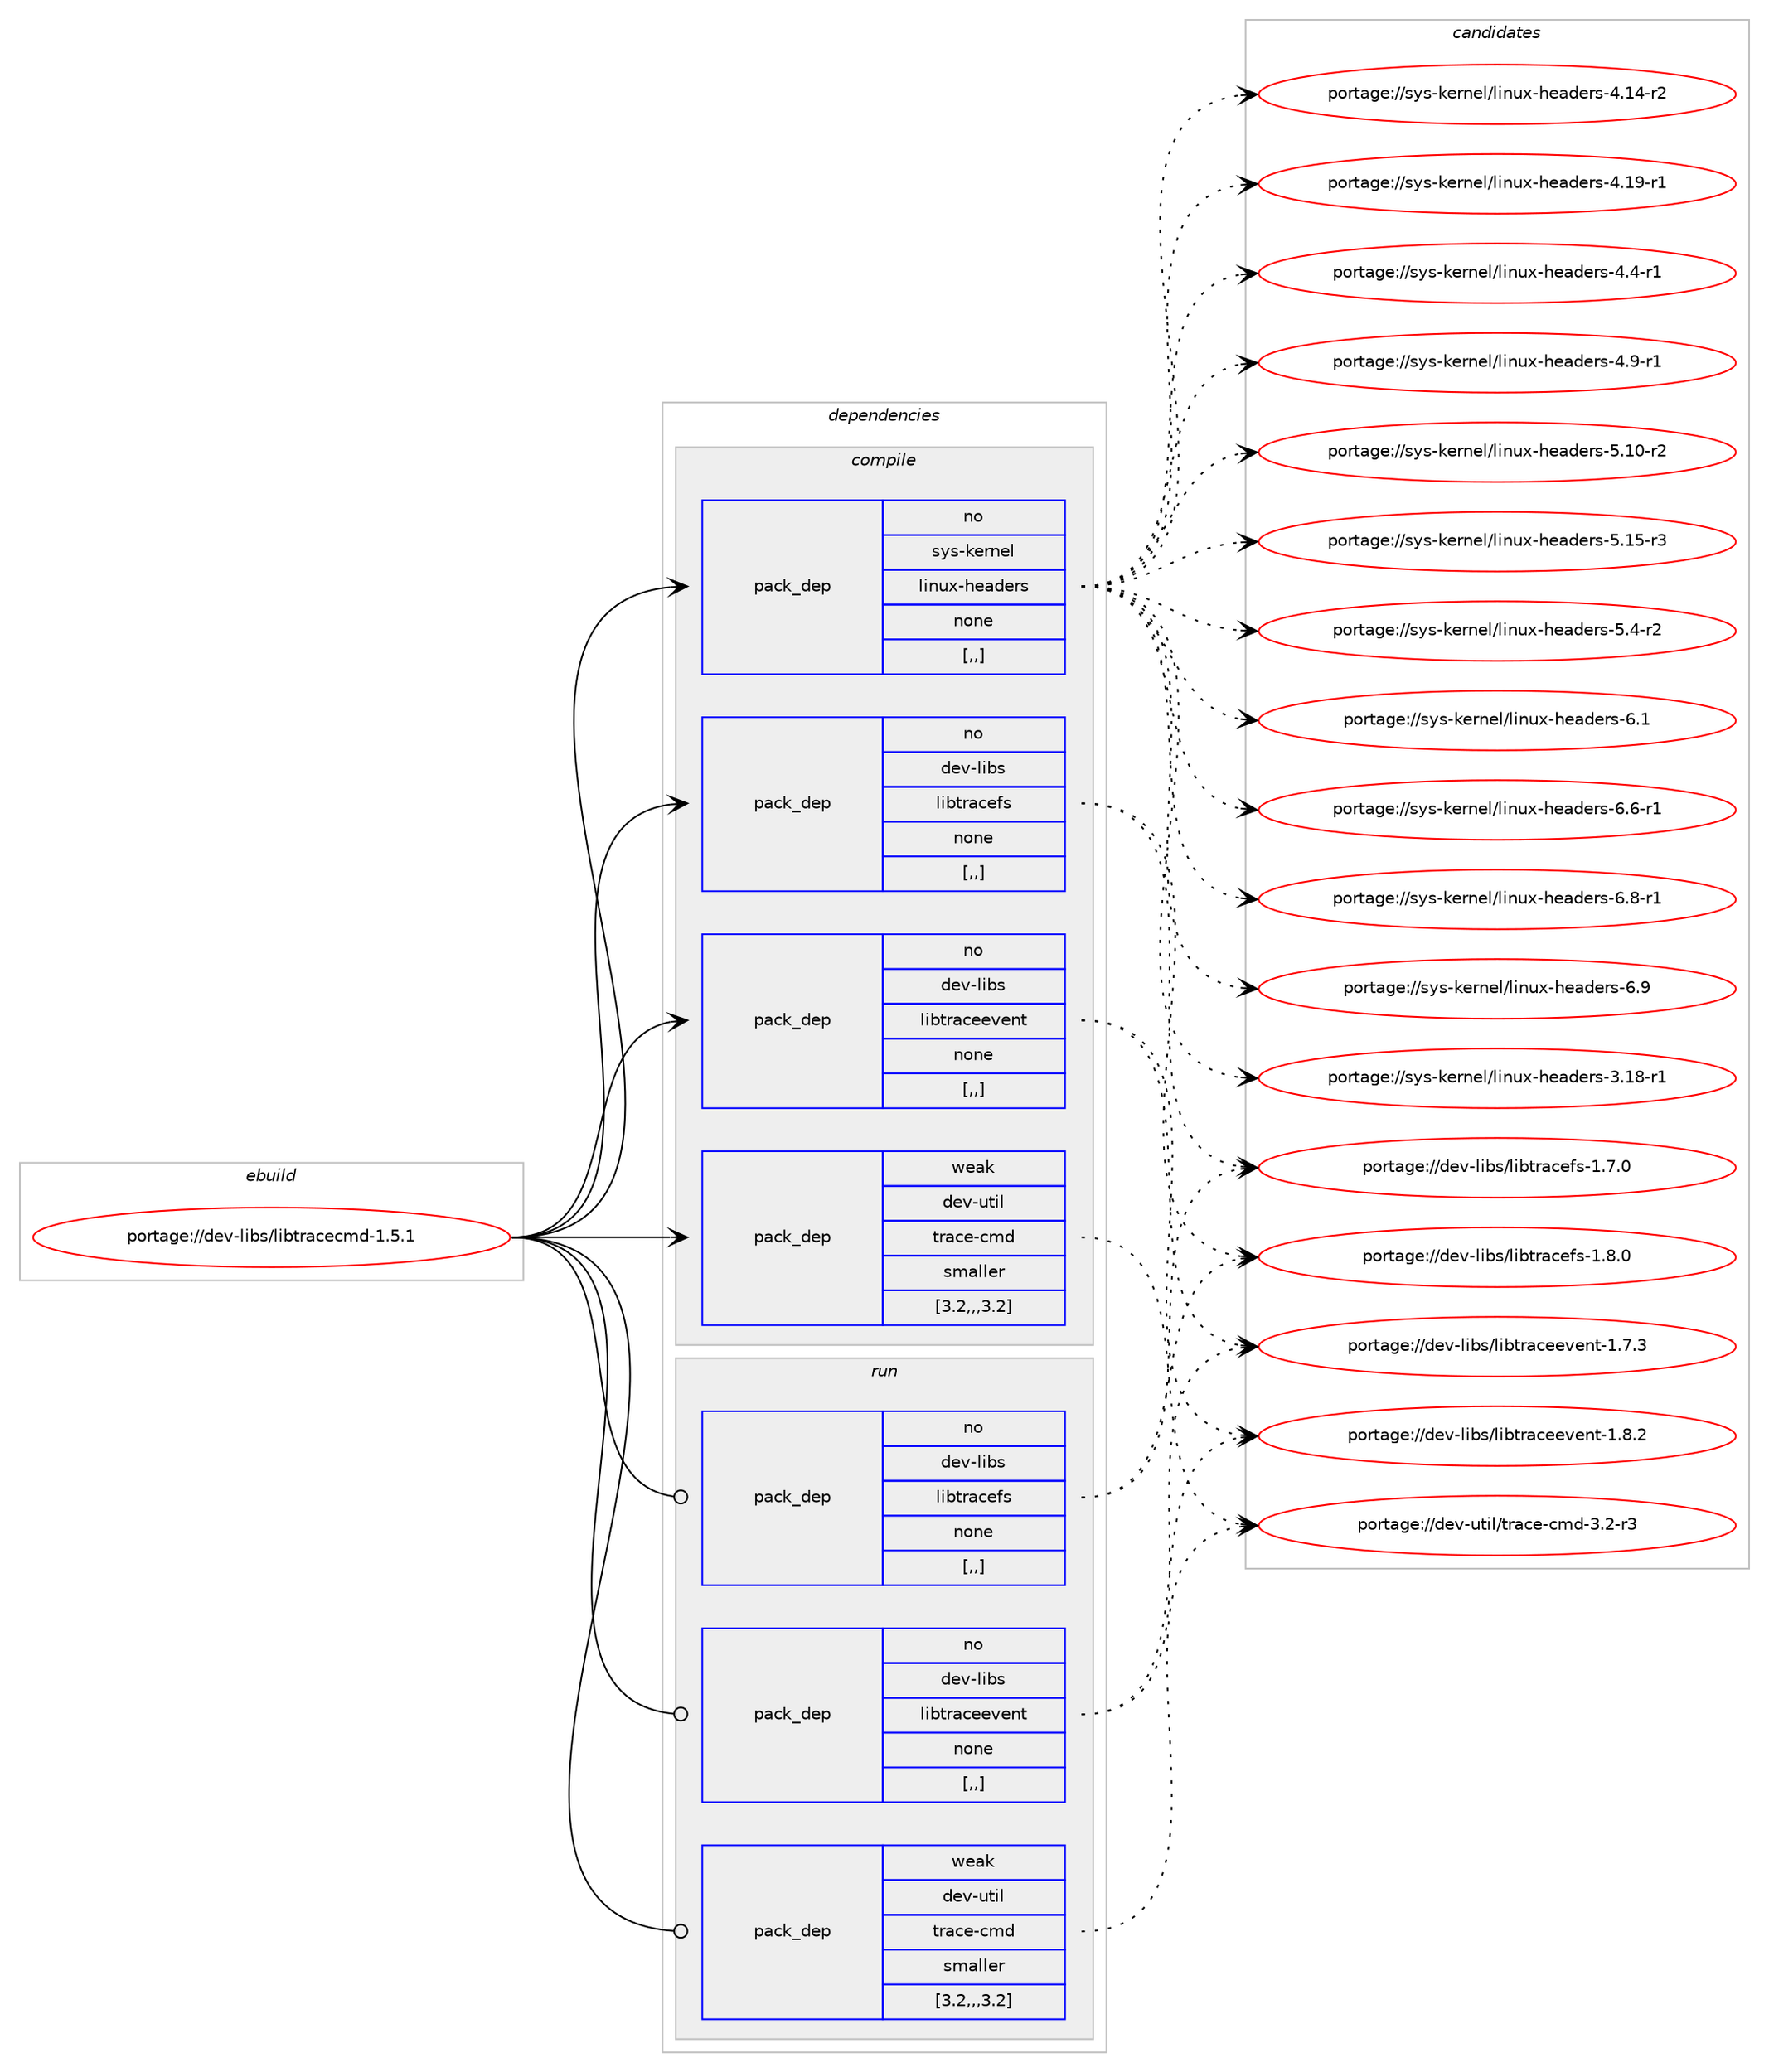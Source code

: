 digraph prolog {

# *************
# Graph options
# *************

newrank=true;
concentrate=true;
compound=true;
graph [rankdir=LR,fontname=Helvetica,fontsize=10,ranksep=1.5];#, ranksep=2.5, nodesep=0.2];
edge  [arrowhead=vee];
node  [fontname=Helvetica,fontsize=10];

# **********
# The ebuild
# **********

subgraph cluster_leftcol {
color=gray;
rank=same;
label=<<i>ebuild</i>>;
id [label="portage://dev-libs/libtracecmd-1.5.1", color=red, width=4, href="../dev-libs/libtracecmd-1.5.1.svg"];
}

# ****************
# The dependencies
# ****************

subgraph cluster_midcol {
color=gray;
label=<<i>dependencies</i>>;
subgraph cluster_compile {
fillcolor="#eeeeee";
style=filled;
label=<<i>compile</i>>;
subgraph pack80961 {
dependency108675 [label=<<TABLE BORDER="0" CELLBORDER="1" CELLSPACING="0" CELLPADDING="4" WIDTH="220"><TR><TD ROWSPAN="6" CELLPADDING="30">pack_dep</TD></TR><TR><TD WIDTH="110">no</TD></TR><TR><TD>dev-libs</TD></TR><TR><TD>libtraceevent</TD></TR><TR><TD>none</TD></TR><TR><TD>[,,]</TD></TR></TABLE>>, shape=none, color=blue];
}
id:e -> dependency108675:w [weight=20,style="solid",arrowhead="vee"];
subgraph pack80962 {
dependency108676 [label=<<TABLE BORDER="0" CELLBORDER="1" CELLSPACING="0" CELLPADDING="4" WIDTH="220"><TR><TD ROWSPAN="6" CELLPADDING="30">pack_dep</TD></TR><TR><TD WIDTH="110">no</TD></TR><TR><TD>dev-libs</TD></TR><TR><TD>libtracefs</TD></TR><TR><TD>none</TD></TR><TR><TD>[,,]</TD></TR></TABLE>>, shape=none, color=blue];
}
id:e -> dependency108676:w [weight=20,style="solid",arrowhead="vee"];
subgraph pack80963 {
dependency108677 [label=<<TABLE BORDER="0" CELLBORDER="1" CELLSPACING="0" CELLPADDING="4" WIDTH="220"><TR><TD ROWSPAN="6" CELLPADDING="30">pack_dep</TD></TR><TR><TD WIDTH="110">no</TD></TR><TR><TD>sys-kernel</TD></TR><TR><TD>linux-headers</TD></TR><TR><TD>none</TD></TR><TR><TD>[,,]</TD></TR></TABLE>>, shape=none, color=blue];
}
id:e -> dependency108677:w [weight=20,style="solid",arrowhead="vee"];
subgraph pack80964 {
dependency108678 [label=<<TABLE BORDER="0" CELLBORDER="1" CELLSPACING="0" CELLPADDING="4" WIDTH="220"><TR><TD ROWSPAN="6" CELLPADDING="30">pack_dep</TD></TR><TR><TD WIDTH="110">weak</TD></TR><TR><TD>dev-util</TD></TR><TR><TD>trace-cmd</TD></TR><TR><TD>smaller</TD></TR><TR><TD>[3.2,,,3.2]</TD></TR></TABLE>>, shape=none, color=blue];
}
id:e -> dependency108678:w [weight=20,style="solid",arrowhead="vee"];
}
subgraph cluster_compileandrun {
fillcolor="#eeeeee";
style=filled;
label=<<i>compile and run</i>>;
}
subgraph cluster_run {
fillcolor="#eeeeee";
style=filled;
label=<<i>run</i>>;
subgraph pack80965 {
dependency108679 [label=<<TABLE BORDER="0" CELLBORDER="1" CELLSPACING="0" CELLPADDING="4" WIDTH="220"><TR><TD ROWSPAN="6" CELLPADDING="30">pack_dep</TD></TR><TR><TD WIDTH="110">no</TD></TR><TR><TD>dev-libs</TD></TR><TR><TD>libtraceevent</TD></TR><TR><TD>none</TD></TR><TR><TD>[,,]</TD></TR></TABLE>>, shape=none, color=blue];
}
id:e -> dependency108679:w [weight=20,style="solid",arrowhead="odot"];
subgraph pack80966 {
dependency108680 [label=<<TABLE BORDER="0" CELLBORDER="1" CELLSPACING="0" CELLPADDING="4" WIDTH="220"><TR><TD ROWSPAN="6" CELLPADDING="30">pack_dep</TD></TR><TR><TD WIDTH="110">no</TD></TR><TR><TD>dev-libs</TD></TR><TR><TD>libtracefs</TD></TR><TR><TD>none</TD></TR><TR><TD>[,,]</TD></TR></TABLE>>, shape=none, color=blue];
}
id:e -> dependency108680:w [weight=20,style="solid",arrowhead="odot"];
subgraph pack80967 {
dependency108681 [label=<<TABLE BORDER="0" CELLBORDER="1" CELLSPACING="0" CELLPADDING="4" WIDTH="220"><TR><TD ROWSPAN="6" CELLPADDING="30">pack_dep</TD></TR><TR><TD WIDTH="110">weak</TD></TR><TR><TD>dev-util</TD></TR><TR><TD>trace-cmd</TD></TR><TR><TD>smaller</TD></TR><TR><TD>[3.2,,,3.2]</TD></TR></TABLE>>, shape=none, color=blue];
}
id:e -> dependency108681:w [weight=20,style="solid",arrowhead="odot"];
}
}

# **************
# The candidates
# **************

subgraph cluster_choices {
rank=same;
color=gray;
label=<<i>candidates</i>>;

subgraph choice80961 {
color=black;
nodesep=1;
choice100101118451081059811547108105981161149799101101118101110116454946554651 [label="portage://dev-libs/libtraceevent-1.7.3", color=red, width=4,href="../dev-libs/libtraceevent-1.7.3.svg"];
choice100101118451081059811547108105981161149799101101118101110116454946564650 [label="portage://dev-libs/libtraceevent-1.8.2", color=red, width=4,href="../dev-libs/libtraceevent-1.8.2.svg"];
dependency108675:e -> choice100101118451081059811547108105981161149799101101118101110116454946554651:w [style=dotted,weight="100"];
dependency108675:e -> choice100101118451081059811547108105981161149799101101118101110116454946564650:w [style=dotted,weight="100"];
}
subgraph choice80962 {
color=black;
nodesep=1;
choice100101118451081059811547108105981161149799101102115454946554648 [label="portage://dev-libs/libtracefs-1.7.0", color=red, width=4,href="../dev-libs/libtracefs-1.7.0.svg"];
choice100101118451081059811547108105981161149799101102115454946564648 [label="portage://dev-libs/libtracefs-1.8.0", color=red, width=4,href="../dev-libs/libtracefs-1.8.0.svg"];
dependency108676:e -> choice100101118451081059811547108105981161149799101102115454946554648:w [style=dotted,weight="100"];
dependency108676:e -> choice100101118451081059811547108105981161149799101102115454946564648:w [style=dotted,weight="100"];
}
subgraph choice80963 {
color=black;
nodesep=1;
choice1151211154510710111411010110847108105110117120451041019710010111411545514649564511449 [label="portage://sys-kernel/linux-headers-3.18-r1", color=red, width=4,href="../sys-kernel/linux-headers-3.18-r1.svg"];
choice1151211154510710111411010110847108105110117120451041019710010111411545524649524511450 [label="portage://sys-kernel/linux-headers-4.14-r2", color=red, width=4,href="../sys-kernel/linux-headers-4.14-r2.svg"];
choice1151211154510710111411010110847108105110117120451041019710010111411545524649574511449 [label="portage://sys-kernel/linux-headers-4.19-r1", color=red, width=4,href="../sys-kernel/linux-headers-4.19-r1.svg"];
choice11512111545107101114110101108471081051101171204510410197100101114115455246524511449 [label="portage://sys-kernel/linux-headers-4.4-r1", color=red, width=4,href="../sys-kernel/linux-headers-4.4-r1.svg"];
choice11512111545107101114110101108471081051101171204510410197100101114115455246574511449 [label="portage://sys-kernel/linux-headers-4.9-r1", color=red, width=4,href="../sys-kernel/linux-headers-4.9-r1.svg"];
choice1151211154510710111411010110847108105110117120451041019710010111411545534649484511450 [label="portage://sys-kernel/linux-headers-5.10-r2", color=red, width=4,href="../sys-kernel/linux-headers-5.10-r2.svg"];
choice1151211154510710111411010110847108105110117120451041019710010111411545534649534511451 [label="portage://sys-kernel/linux-headers-5.15-r3", color=red, width=4,href="../sys-kernel/linux-headers-5.15-r3.svg"];
choice11512111545107101114110101108471081051101171204510410197100101114115455346524511450 [label="portage://sys-kernel/linux-headers-5.4-r2", color=red, width=4,href="../sys-kernel/linux-headers-5.4-r2.svg"];
choice1151211154510710111411010110847108105110117120451041019710010111411545544649 [label="portage://sys-kernel/linux-headers-6.1", color=red, width=4,href="../sys-kernel/linux-headers-6.1.svg"];
choice11512111545107101114110101108471081051101171204510410197100101114115455446544511449 [label="portage://sys-kernel/linux-headers-6.6-r1", color=red, width=4,href="../sys-kernel/linux-headers-6.6-r1.svg"];
choice11512111545107101114110101108471081051101171204510410197100101114115455446564511449 [label="portage://sys-kernel/linux-headers-6.8-r1", color=red, width=4,href="../sys-kernel/linux-headers-6.8-r1.svg"];
choice1151211154510710111411010110847108105110117120451041019710010111411545544657 [label="portage://sys-kernel/linux-headers-6.9", color=red, width=4,href="../sys-kernel/linux-headers-6.9.svg"];
dependency108677:e -> choice1151211154510710111411010110847108105110117120451041019710010111411545514649564511449:w [style=dotted,weight="100"];
dependency108677:e -> choice1151211154510710111411010110847108105110117120451041019710010111411545524649524511450:w [style=dotted,weight="100"];
dependency108677:e -> choice1151211154510710111411010110847108105110117120451041019710010111411545524649574511449:w [style=dotted,weight="100"];
dependency108677:e -> choice11512111545107101114110101108471081051101171204510410197100101114115455246524511449:w [style=dotted,weight="100"];
dependency108677:e -> choice11512111545107101114110101108471081051101171204510410197100101114115455246574511449:w [style=dotted,weight="100"];
dependency108677:e -> choice1151211154510710111411010110847108105110117120451041019710010111411545534649484511450:w [style=dotted,weight="100"];
dependency108677:e -> choice1151211154510710111411010110847108105110117120451041019710010111411545534649534511451:w [style=dotted,weight="100"];
dependency108677:e -> choice11512111545107101114110101108471081051101171204510410197100101114115455346524511450:w [style=dotted,weight="100"];
dependency108677:e -> choice1151211154510710111411010110847108105110117120451041019710010111411545544649:w [style=dotted,weight="100"];
dependency108677:e -> choice11512111545107101114110101108471081051101171204510410197100101114115455446544511449:w [style=dotted,weight="100"];
dependency108677:e -> choice11512111545107101114110101108471081051101171204510410197100101114115455446564511449:w [style=dotted,weight="100"];
dependency108677:e -> choice1151211154510710111411010110847108105110117120451041019710010111411545544657:w [style=dotted,weight="100"];
}
subgraph choice80964 {
color=black;
nodesep=1;
choice100101118451171161051084711611497991014599109100455146504511451 [label="portage://dev-util/trace-cmd-3.2-r3", color=red, width=4,href="../dev-util/trace-cmd-3.2-r3.svg"];
dependency108678:e -> choice100101118451171161051084711611497991014599109100455146504511451:w [style=dotted,weight="100"];
}
subgraph choice80965 {
color=black;
nodesep=1;
choice100101118451081059811547108105981161149799101101118101110116454946554651 [label="portage://dev-libs/libtraceevent-1.7.3", color=red, width=4,href="../dev-libs/libtraceevent-1.7.3.svg"];
choice100101118451081059811547108105981161149799101101118101110116454946564650 [label="portage://dev-libs/libtraceevent-1.8.2", color=red, width=4,href="../dev-libs/libtraceevent-1.8.2.svg"];
dependency108679:e -> choice100101118451081059811547108105981161149799101101118101110116454946554651:w [style=dotted,weight="100"];
dependency108679:e -> choice100101118451081059811547108105981161149799101101118101110116454946564650:w [style=dotted,weight="100"];
}
subgraph choice80966 {
color=black;
nodesep=1;
choice100101118451081059811547108105981161149799101102115454946554648 [label="portage://dev-libs/libtracefs-1.7.0", color=red, width=4,href="../dev-libs/libtracefs-1.7.0.svg"];
choice100101118451081059811547108105981161149799101102115454946564648 [label="portage://dev-libs/libtracefs-1.8.0", color=red, width=4,href="../dev-libs/libtracefs-1.8.0.svg"];
dependency108680:e -> choice100101118451081059811547108105981161149799101102115454946554648:w [style=dotted,weight="100"];
dependency108680:e -> choice100101118451081059811547108105981161149799101102115454946564648:w [style=dotted,weight="100"];
}
subgraph choice80967 {
color=black;
nodesep=1;
choice100101118451171161051084711611497991014599109100455146504511451 [label="portage://dev-util/trace-cmd-3.2-r3", color=red, width=4,href="../dev-util/trace-cmd-3.2-r3.svg"];
dependency108681:e -> choice100101118451171161051084711611497991014599109100455146504511451:w [style=dotted,weight="100"];
}
}

}

